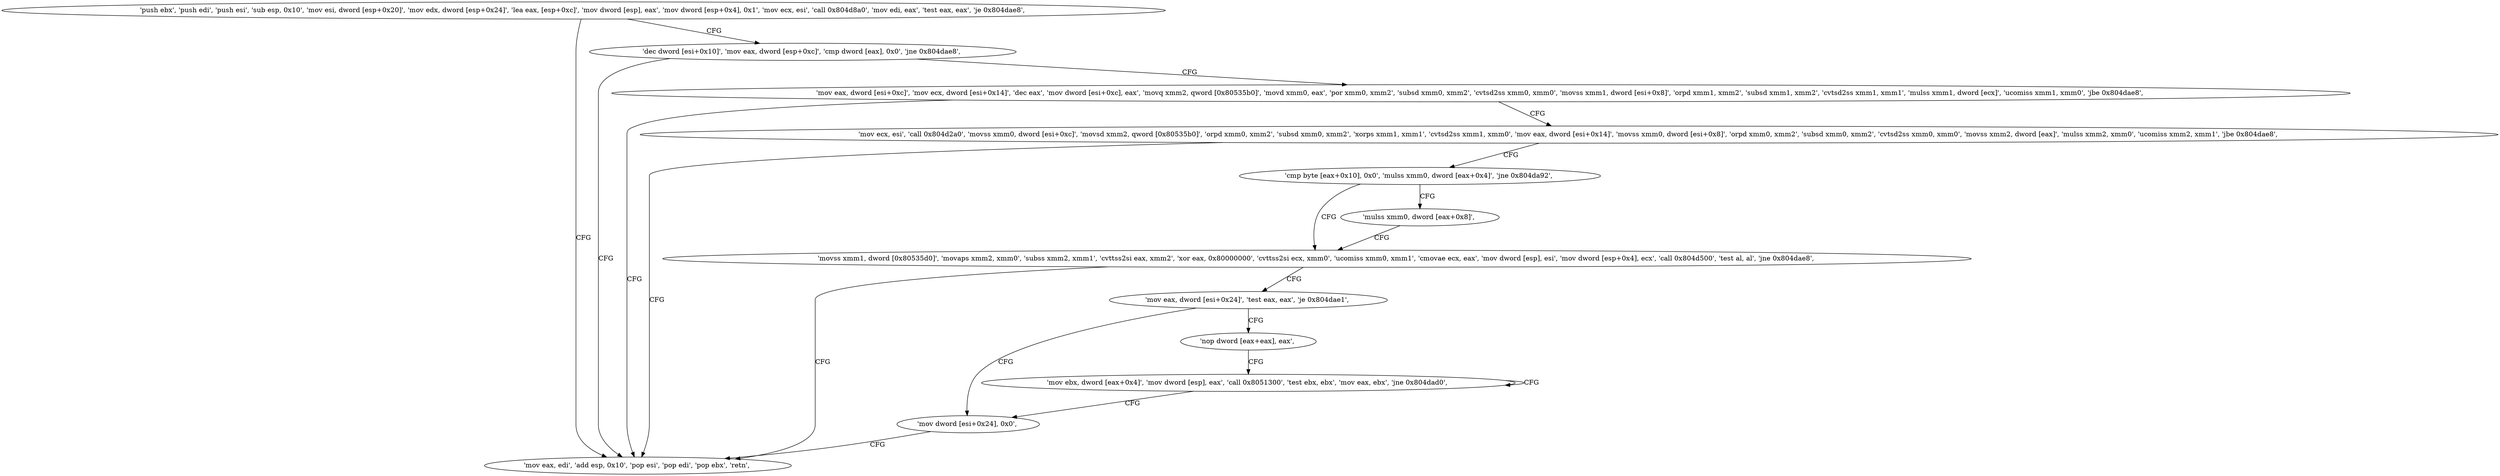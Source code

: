 digraph "func" {
"134535616" [label = "'push ebx', 'push edi', 'push esi', 'sub esp, 0x10', 'mov esi, dword [esp+0x20]', 'mov edx, dword [esp+0x24]', 'lea eax, [esp+0xc]', 'mov dword [esp], eax', 'mov dword [esp+0x4], 0x1', 'mov ecx, esi', 'call 0x804d8a0', 'mov edi, eax', 'test eax, eax', 'je 0x804dae8', " ]
"134535912" [label = "'mov eax, edi', 'add esp, 0x10', 'pop esi', 'pop edi', 'pop ebx', 'retn', " ]
"134535662" [label = "'dec dword [esi+0x10]', 'mov eax, dword [esp+0xc]', 'cmp dword [eax], 0x0', 'jne 0x804dae8', " ]
"134535678" [label = "'mov eax, dword [esi+0xc]', 'mov ecx, dword [esi+0x14]', 'dec eax', 'mov dword [esi+0xc], eax', 'movq xmm2, qword [0x80535b0]', 'movd xmm0, eax', 'por xmm0, xmm2', 'subsd xmm0, xmm2', 'cvtsd2ss xmm0, xmm0', 'movss xmm1, dword [esi+0x8]', 'orpd xmm1, xmm2', 'subsd xmm1, xmm2', 'cvtsd2ss xmm1, xmm1', 'mulss xmm1, dword [ecx]', 'ucomiss xmm1, xmm0', 'jbe 0x804dae8', " ]
"134535742" [label = "'mov ecx, esi', 'call 0x804d2a0', 'movss xmm0, dword [esi+0xc]', 'movsd xmm2, qword [0x80535b0]', 'orpd xmm0, xmm2', 'subsd xmm0, xmm2', 'xorps xmm1, xmm1', 'cvtsd2ss xmm1, xmm0', 'mov eax, dword [esi+0x14]', 'movss xmm0, dword [esi+0x8]', 'orpd xmm0, xmm2', 'subsd xmm0, xmm2', 'cvtsd2ss xmm0, xmm0', 'movss xmm2, dword [eax]', 'mulss xmm2, xmm0', 'ucomiss xmm2, xmm1', 'jbe 0x804dae8', " ]
"134535810" [label = "'cmp byte [eax+0x10], 0x0', 'mulss xmm0, dword [eax+0x4]', 'jne 0x804da92', " ]
"134535826" [label = "'movss xmm1, dword [0x80535d0]', 'movaps xmm2, xmm0', 'subss xmm2, xmm1', 'cvttss2si eax, xmm2', 'xor eax, 0x80000000', 'cvttss2si ecx, xmm0', 'ucomiss xmm0, xmm1', 'cmovae ecx, eax', 'mov dword [esp], esi', 'mov dword [esp+0x4], ecx', 'call 0x804d500', 'test al, al', 'jne 0x804dae8', " ]
"134535821" [label = "'mulss xmm0, dword [eax+0x8]', " ]
"134535876" [label = "'mov eax, dword [esi+0x24]', 'test eax, eax', 'je 0x804dae1', " ]
"134535905" [label = "'mov dword [esi+0x24], 0x0', " ]
"134535883" [label = "'nop dword [eax+eax], eax', " ]
"134535888" [label = "'mov ebx, dword [eax+0x4]', 'mov dword [esp], eax', 'call 0x8051300', 'test ebx, ebx', 'mov eax, ebx', 'jne 0x804dad0', " ]
"134535616" -> "134535912" [ label = "CFG" ]
"134535616" -> "134535662" [ label = "CFG" ]
"134535662" -> "134535912" [ label = "CFG" ]
"134535662" -> "134535678" [ label = "CFG" ]
"134535678" -> "134535912" [ label = "CFG" ]
"134535678" -> "134535742" [ label = "CFG" ]
"134535742" -> "134535912" [ label = "CFG" ]
"134535742" -> "134535810" [ label = "CFG" ]
"134535810" -> "134535826" [ label = "CFG" ]
"134535810" -> "134535821" [ label = "CFG" ]
"134535826" -> "134535912" [ label = "CFG" ]
"134535826" -> "134535876" [ label = "CFG" ]
"134535821" -> "134535826" [ label = "CFG" ]
"134535876" -> "134535905" [ label = "CFG" ]
"134535876" -> "134535883" [ label = "CFG" ]
"134535905" -> "134535912" [ label = "CFG" ]
"134535883" -> "134535888" [ label = "CFG" ]
"134535888" -> "134535888" [ label = "CFG" ]
"134535888" -> "134535905" [ label = "CFG" ]
}

